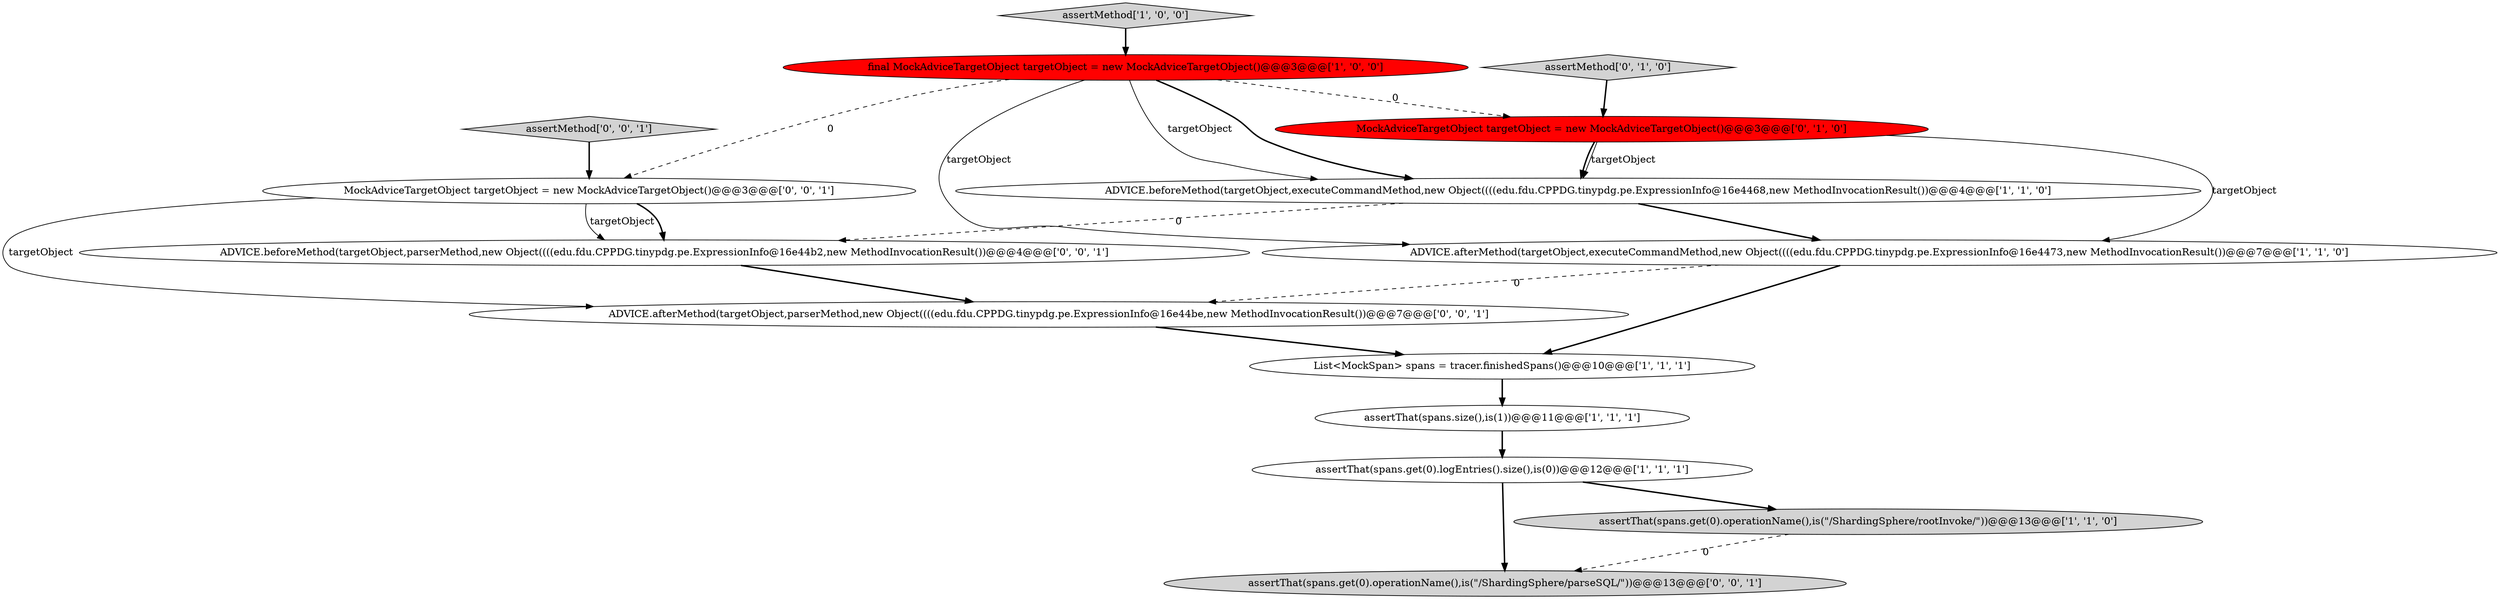 digraph {
10 [style = filled, label = "assertMethod['0', '0', '1']", fillcolor = lightgray, shape = diamond image = "AAA0AAABBB3BBB"];
12 [style = filled, label = "MockAdviceTargetObject targetObject = new MockAdviceTargetObject()@@@3@@@['0', '0', '1']", fillcolor = white, shape = ellipse image = "AAA0AAABBB3BBB"];
0 [style = filled, label = "assertThat(spans.get(0).logEntries().size(),is(0))@@@12@@@['1', '1', '1']", fillcolor = white, shape = ellipse image = "AAA0AAABBB1BBB"];
5 [style = filled, label = "ADVICE.beforeMethod(targetObject,executeCommandMethod,new Object((((edu.fdu.CPPDG.tinypdg.pe.ExpressionInfo@16e4468,new MethodInvocationResult())@@@4@@@['1', '1', '0']", fillcolor = white, shape = ellipse image = "AAA0AAABBB1BBB"];
9 [style = filled, label = "MockAdviceTargetObject targetObject = new MockAdviceTargetObject()@@@3@@@['0', '1', '0']", fillcolor = red, shape = ellipse image = "AAA1AAABBB2BBB"];
4 [style = filled, label = "ADVICE.afterMethod(targetObject,executeCommandMethod,new Object((((edu.fdu.CPPDG.tinypdg.pe.ExpressionInfo@16e4473,new MethodInvocationResult())@@@7@@@['1', '1', '0']", fillcolor = white, shape = ellipse image = "AAA0AAABBB1BBB"];
3 [style = filled, label = "assertThat(spans.size(),is(1))@@@11@@@['1', '1', '1']", fillcolor = white, shape = ellipse image = "AAA0AAABBB1BBB"];
13 [style = filled, label = "ADVICE.afterMethod(targetObject,parserMethod,new Object((((edu.fdu.CPPDG.tinypdg.pe.ExpressionInfo@16e44be,new MethodInvocationResult())@@@7@@@['0', '0', '1']", fillcolor = white, shape = ellipse image = "AAA0AAABBB3BBB"];
8 [style = filled, label = "assertMethod['0', '1', '0']", fillcolor = lightgray, shape = diamond image = "AAA0AAABBB2BBB"];
11 [style = filled, label = "assertThat(spans.get(0).operationName(),is(\"/ShardingSphere/parseSQL/\"))@@@13@@@['0', '0', '1']", fillcolor = lightgray, shape = ellipse image = "AAA0AAABBB3BBB"];
6 [style = filled, label = "List<MockSpan> spans = tracer.finishedSpans()@@@10@@@['1', '1', '1']", fillcolor = white, shape = ellipse image = "AAA0AAABBB1BBB"];
1 [style = filled, label = "assertThat(spans.get(0).operationName(),is(\"/ShardingSphere/rootInvoke/\"))@@@13@@@['1', '1', '0']", fillcolor = lightgray, shape = ellipse image = "AAA0AAABBB1BBB"];
2 [style = filled, label = "final MockAdviceTargetObject targetObject = new MockAdviceTargetObject()@@@3@@@['1', '0', '0']", fillcolor = red, shape = ellipse image = "AAA1AAABBB1BBB"];
7 [style = filled, label = "assertMethod['1', '0', '0']", fillcolor = lightgray, shape = diamond image = "AAA0AAABBB1BBB"];
14 [style = filled, label = "ADVICE.beforeMethod(targetObject,parserMethod,new Object((((edu.fdu.CPPDG.tinypdg.pe.ExpressionInfo@16e44b2,new MethodInvocationResult())@@@4@@@['0', '0', '1']", fillcolor = white, shape = ellipse image = "AAA0AAABBB3BBB"];
6->3 [style = bold, label=""];
5->14 [style = dashed, label="0"];
4->6 [style = bold, label=""];
0->11 [style = bold, label=""];
3->0 [style = bold, label=""];
2->5 [style = solid, label="targetObject"];
12->13 [style = solid, label="targetObject"];
2->12 [style = dashed, label="0"];
12->14 [style = solid, label="targetObject"];
2->9 [style = dashed, label="0"];
10->12 [style = bold, label=""];
7->2 [style = bold, label=""];
0->1 [style = bold, label=""];
1->11 [style = dashed, label="0"];
5->4 [style = bold, label=""];
2->4 [style = solid, label="targetObject"];
12->14 [style = bold, label=""];
8->9 [style = bold, label=""];
9->5 [style = bold, label=""];
14->13 [style = bold, label=""];
13->6 [style = bold, label=""];
4->13 [style = dashed, label="0"];
9->4 [style = solid, label="targetObject"];
9->5 [style = solid, label="targetObject"];
2->5 [style = bold, label=""];
}
